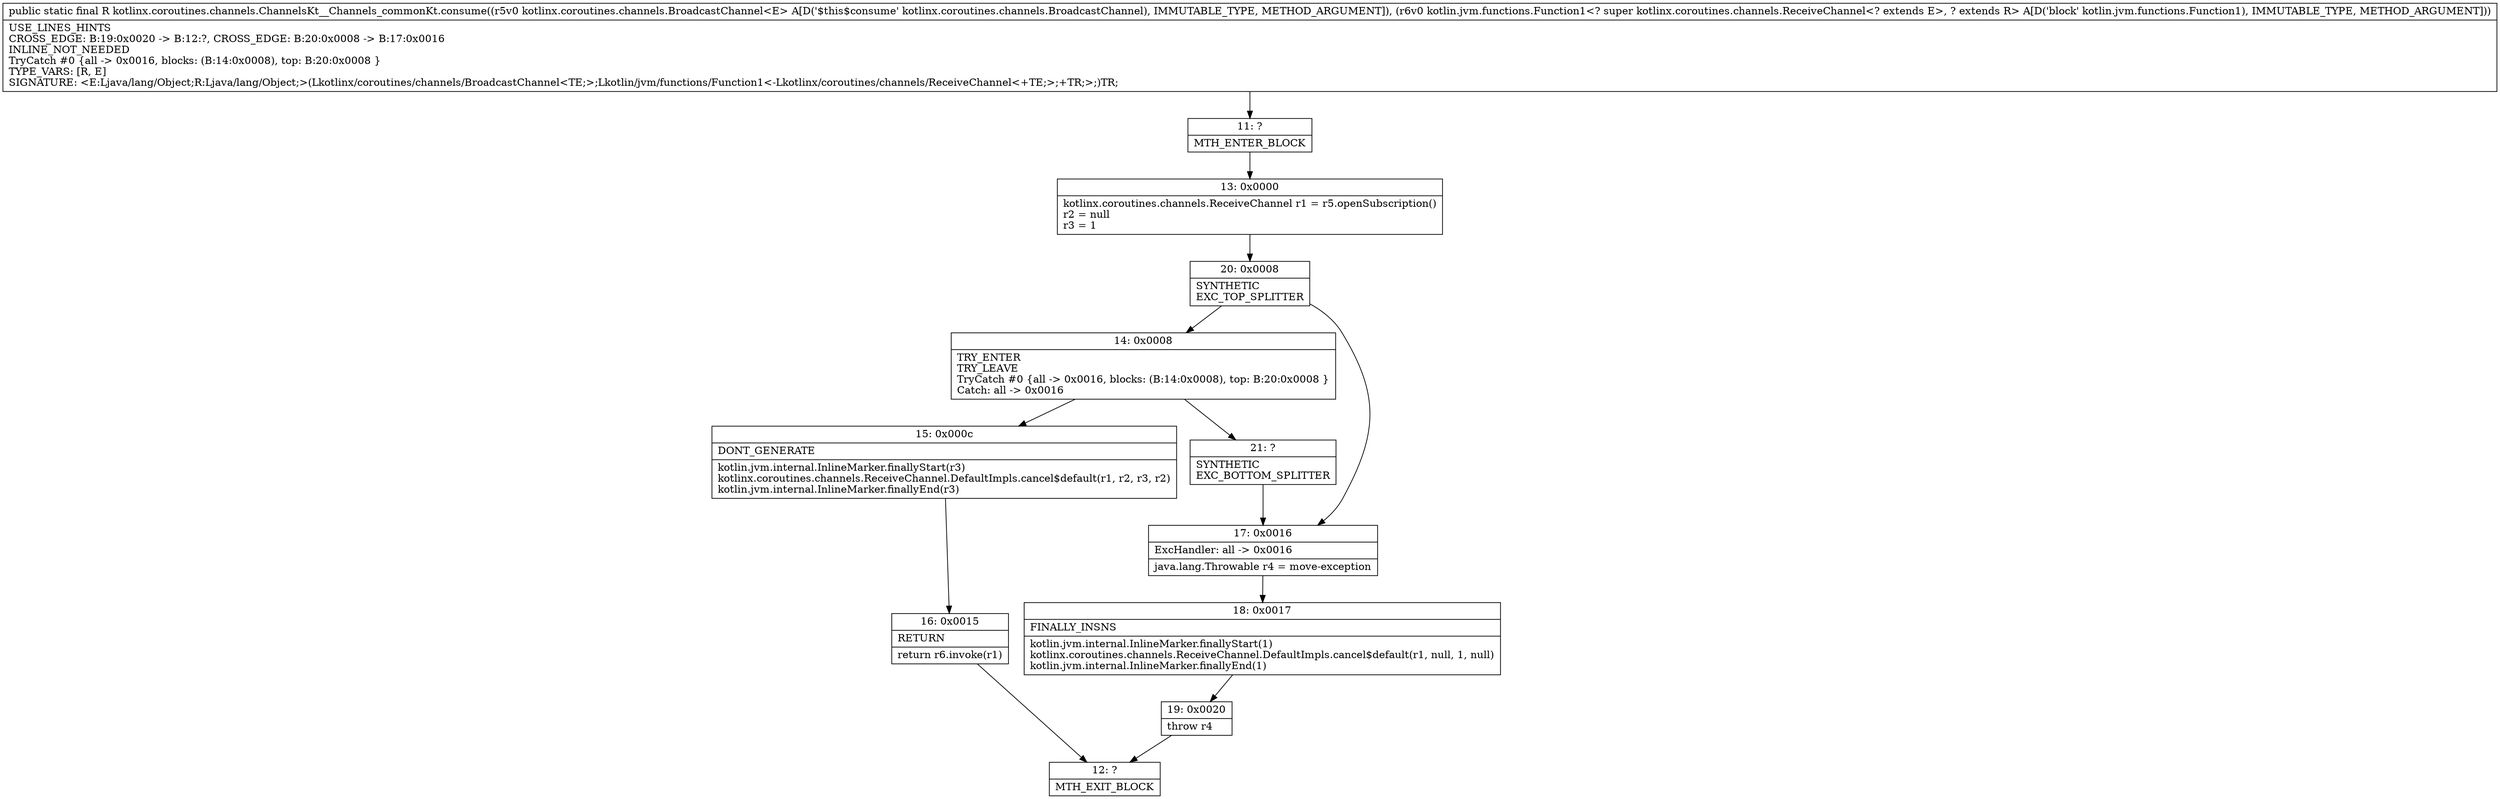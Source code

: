 digraph "CFG forkotlinx.coroutines.channels.ChannelsKt__Channels_commonKt.consume(Lkotlinx\/coroutines\/channels\/BroadcastChannel;Lkotlin\/jvm\/functions\/Function1;)Ljava\/lang\/Object;" {
Node_11 [shape=record,label="{11\:\ ?|MTH_ENTER_BLOCK\l}"];
Node_13 [shape=record,label="{13\:\ 0x0000|kotlinx.coroutines.channels.ReceiveChannel r1 = r5.openSubscription()\lr2 = null\lr3 = 1\l}"];
Node_20 [shape=record,label="{20\:\ 0x0008|SYNTHETIC\lEXC_TOP_SPLITTER\l}"];
Node_14 [shape=record,label="{14\:\ 0x0008|TRY_ENTER\lTRY_LEAVE\lTryCatch #0 \{all \-\> 0x0016, blocks: (B:14:0x0008), top: B:20:0x0008 \}\lCatch: all \-\> 0x0016\l}"];
Node_15 [shape=record,label="{15\:\ 0x000c|DONT_GENERATE\l|kotlin.jvm.internal.InlineMarker.finallyStart(r3)\lkotlinx.coroutines.channels.ReceiveChannel.DefaultImpls.cancel$default(r1, r2, r3, r2)\lkotlin.jvm.internal.InlineMarker.finallyEnd(r3)\l}"];
Node_16 [shape=record,label="{16\:\ 0x0015|RETURN\l|return r6.invoke(r1)\l}"];
Node_12 [shape=record,label="{12\:\ ?|MTH_EXIT_BLOCK\l}"];
Node_21 [shape=record,label="{21\:\ ?|SYNTHETIC\lEXC_BOTTOM_SPLITTER\l}"];
Node_17 [shape=record,label="{17\:\ 0x0016|ExcHandler: all \-\> 0x0016\l|java.lang.Throwable r4 = move\-exception\l}"];
Node_18 [shape=record,label="{18\:\ 0x0017|FINALLY_INSNS\l|kotlin.jvm.internal.InlineMarker.finallyStart(1)\lkotlinx.coroutines.channels.ReceiveChannel.DefaultImpls.cancel$default(r1, null, 1, null)\lkotlin.jvm.internal.InlineMarker.finallyEnd(1)\l}"];
Node_19 [shape=record,label="{19\:\ 0x0020|throw r4\l}"];
MethodNode[shape=record,label="{public static final R kotlinx.coroutines.channels.ChannelsKt__Channels_commonKt.consume((r5v0 kotlinx.coroutines.channels.BroadcastChannel\<E\> A[D('$this$consume' kotlinx.coroutines.channels.BroadcastChannel), IMMUTABLE_TYPE, METHOD_ARGUMENT]), (r6v0 kotlin.jvm.functions.Function1\<? super kotlinx.coroutines.channels.ReceiveChannel\<? extends E\>, ? extends R\> A[D('block' kotlin.jvm.functions.Function1), IMMUTABLE_TYPE, METHOD_ARGUMENT]))  | USE_LINES_HINTS\lCROSS_EDGE: B:19:0x0020 \-\> B:12:?, CROSS_EDGE: B:20:0x0008 \-\> B:17:0x0016\lINLINE_NOT_NEEDED\lTryCatch #0 \{all \-\> 0x0016, blocks: (B:14:0x0008), top: B:20:0x0008 \}\lTYPE_VARS: [R, E]\lSIGNATURE: \<E:Ljava\/lang\/Object;R:Ljava\/lang\/Object;\>(Lkotlinx\/coroutines\/channels\/BroadcastChannel\<TE;\>;Lkotlin\/jvm\/functions\/Function1\<\-Lkotlinx\/coroutines\/channels\/ReceiveChannel\<+TE;\>;+TR;\>;)TR;\l}"];
MethodNode -> Node_11;Node_11 -> Node_13;
Node_13 -> Node_20;
Node_20 -> Node_14;
Node_20 -> Node_17;
Node_14 -> Node_15;
Node_14 -> Node_21;
Node_15 -> Node_16;
Node_16 -> Node_12;
Node_21 -> Node_17;
Node_17 -> Node_18;
Node_18 -> Node_19;
Node_19 -> Node_12;
}

